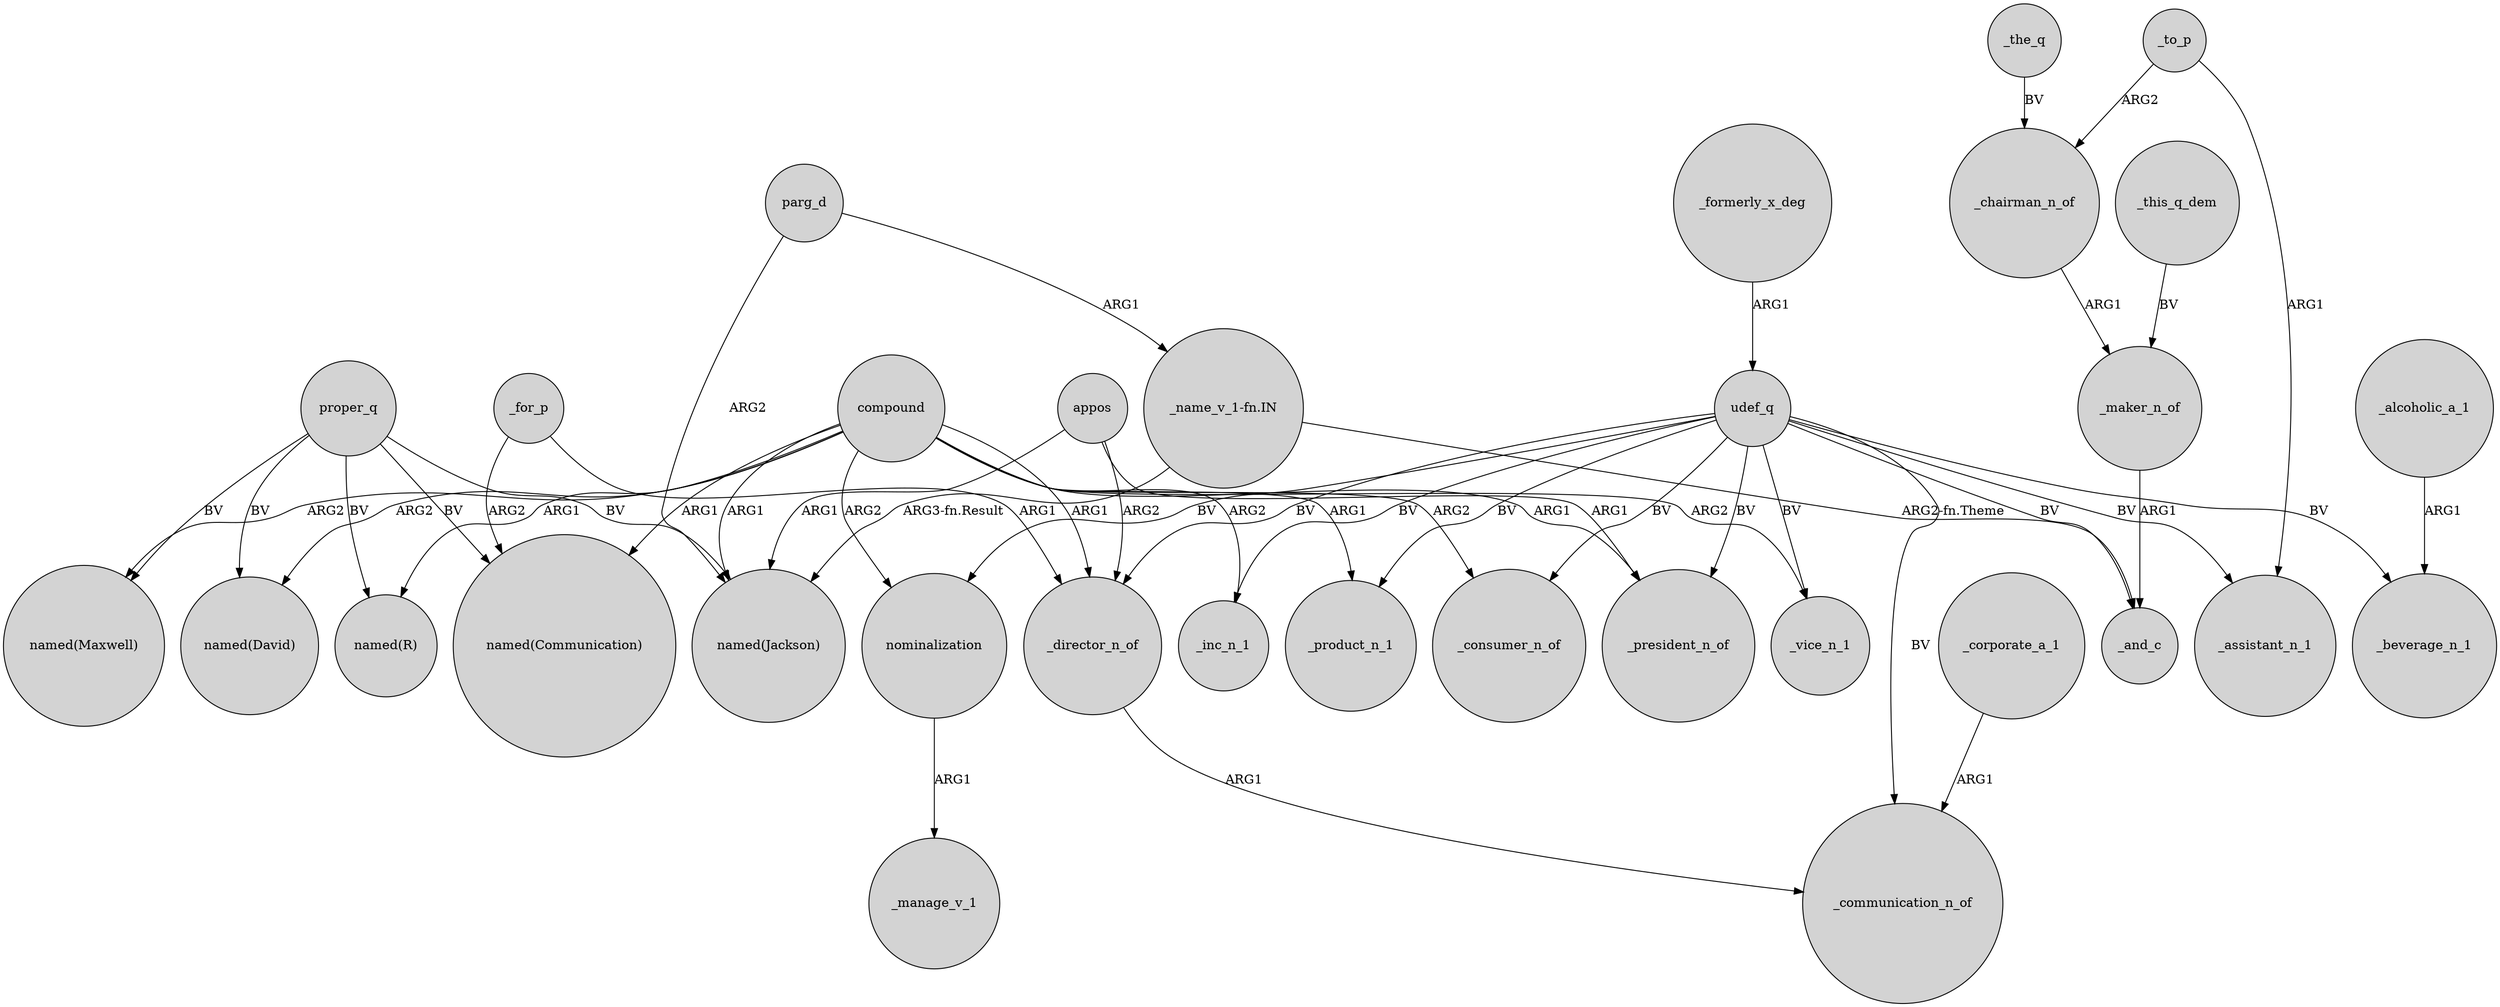 digraph {
	node [shape=circle style=filled]
	_to_p -> _assistant_n_1 [label=ARG1]
	_maker_n_of -> _and_c [label=ARG1]
	compound -> _vice_n_1 [label=ARG2]
	compound -> _product_n_1 [label=ARG1]
	proper_q -> "named(Maxwell)" [label=BV]
	udef_q -> _inc_n_1 [label=BV]
	"_name_v_1-fn.IN" -> _and_c [label="ARG2-fn.Theme"]
	appos -> _president_n_of [label=ARG1]
	compound -> "named(Communication)" [label=ARG1]
	appos -> "named(Jackson)" [label=ARG1]
	_for_p -> _director_n_of [label=ARG1]
	compound -> "named(Maxwell)" [label=ARG2]
	_director_n_of -> _communication_n_of [label=ARG1]
	compound -> "named(R)" [label=ARG1]
	udef_q -> _beverage_n_1 [label=BV]
	proper_q -> "named(Communication)" [label=BV]
	compound -> nominalization [label=ARG2]
	parg_d -> "_name_v_1-fn.IN" [label=ARG1]
	"_name_v_1-fn.IN" -> "named(Jackson)" [label="ARG3-fn.Result"]
	udef_q -> _vice_n_1 [label=BV]
	udef_q -> _assistant_n_1 [label=BV]
	_chairman_n_of -> _maker_n_of [label=ARG1]
	compound -> _president_n_of [label=ARG1]
	udef_q -> _president_n_of [label=BV]
	parg_d -> "named(Jackson)" [label=ARG2]
	proper_q -> "named(Jackson)" [label=BV]
	compound -> "named(David)" [label=ARG2]
	_corporate_a_1 -> _communication_n_of [label=ARG1]
	_the_q -> _chairman_n_of [label=BV]
	udef_q -> _communication_n_of [label=BV]
	udef_q -> _consumer_n_of [label=BV]
	_for_p -> "named(Communication)" [label=ARG2]
	udef_q -> nominalization [label=BV]
	_this_q_dem -> _maker_n_of [label=BV]
	compound -> _consumer_n_of [label=ARG2]
	udef_q -> _product_n_1 [label=BV]
	proper_q -> "named(R)" [label=BV]
	_to_p -> _chairman_n_of [label=ARG2]
	_formerly_x_deg -> udef_q [label=ARG1]
	_alcoholic_a_1 -> _beverage_n_1 [label=ARG1]
	proper_q -> "named(David)" [label=BV]
	compound -> _director_n_of [label=ARG1]
	udef_q -> _and_c [label=BV]
	nominalization -> _manage_v_1 [label=ARG1]
	appos -> _director_n_of [label=ARG2]
	compound -> "named(Jackson)" [label=ARG1]
	udef_q -> _director_n_of [label=BV]
	compound -> _inc_n_1 [label=ARG2]
}
